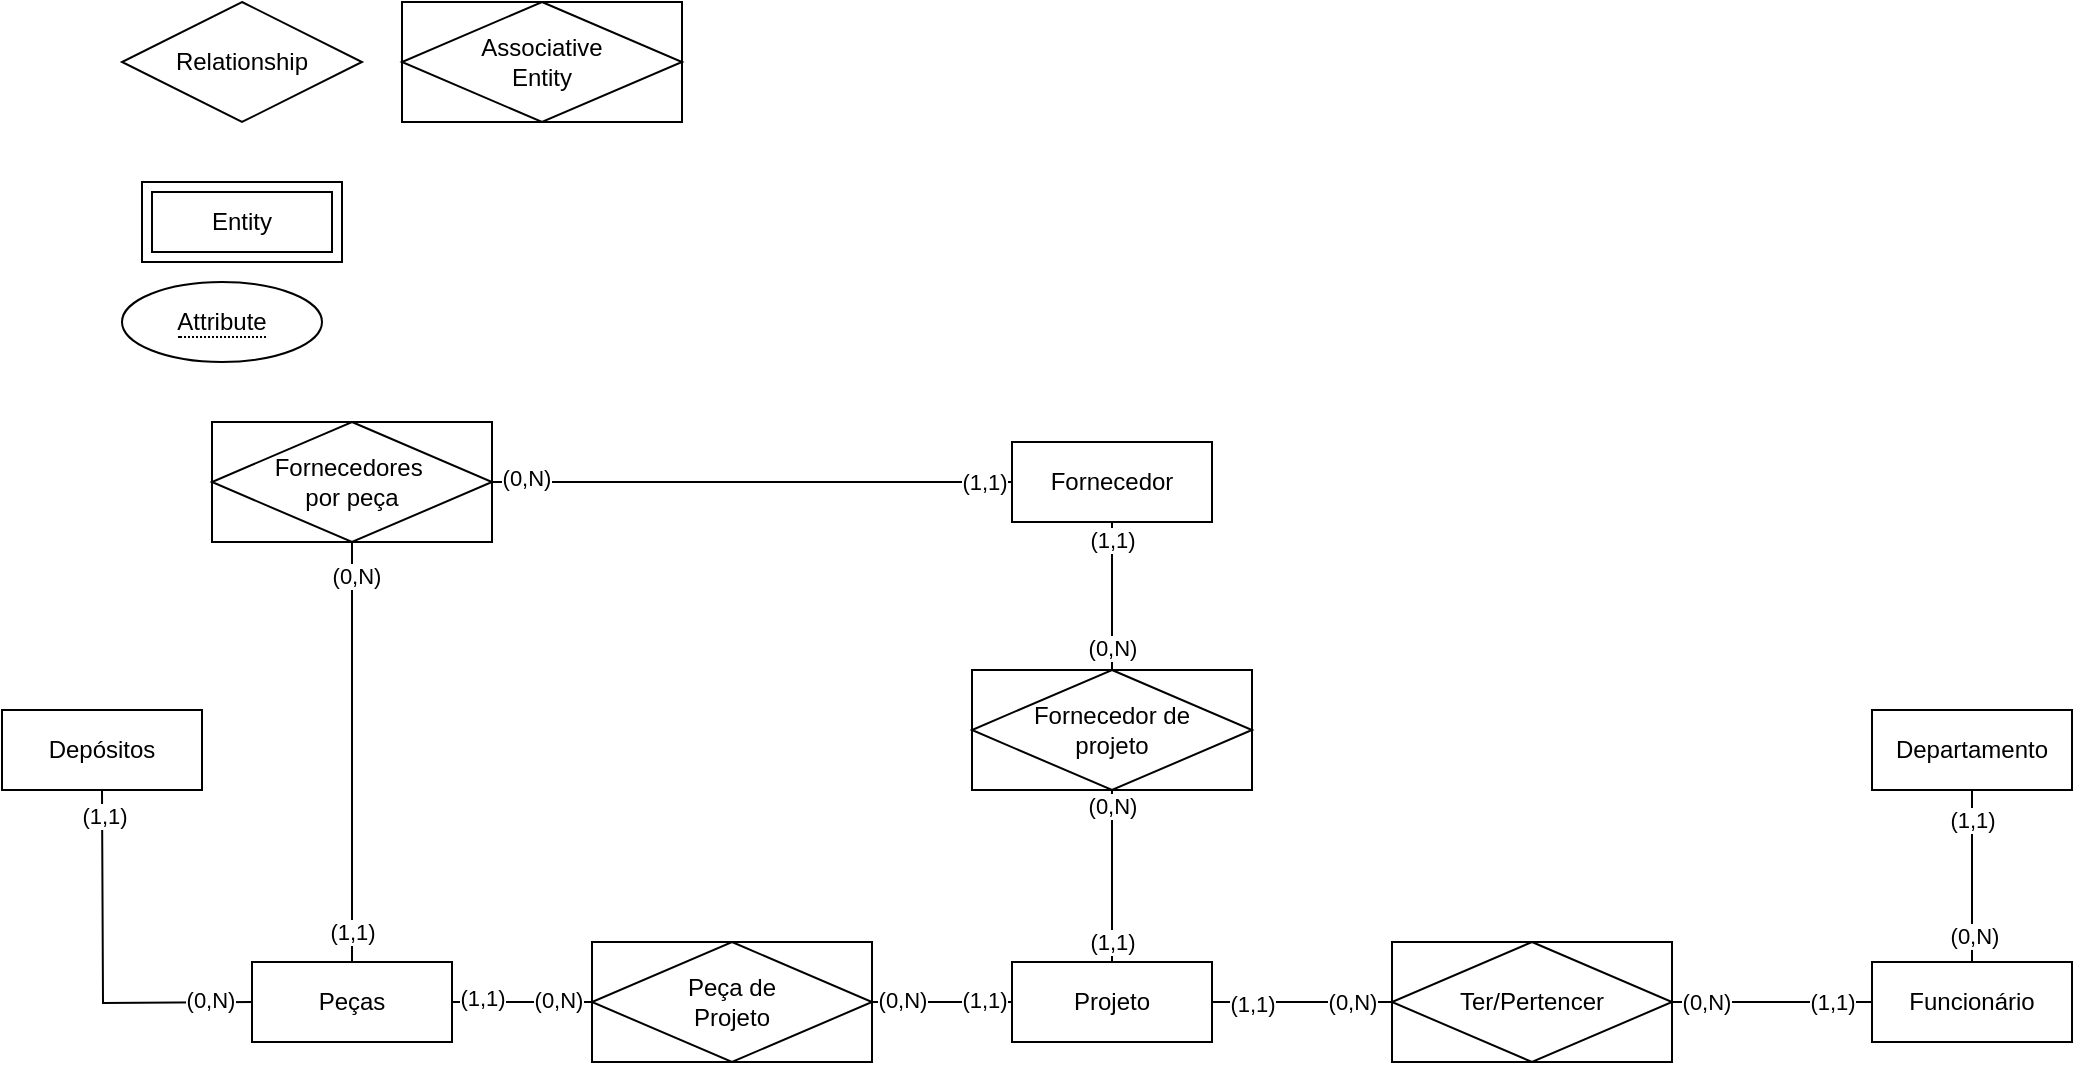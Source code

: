 <mxfile version="15.5.2" type="github"><diagram id="LrHRVttqDQ-K4NAFH6lR" name="Page-1"><mxGraphModel dx="1021" dy="584" grid="1" gridSize="10" guides="1" tooltips="1" connect="1" arrows="1" fold="1" page="1" pageScale="1" pageWidth="1169" pageHeight="827" math="0" shadow="0"><root><mxCell id="0"/><mxCell id="1" parent="0"/><mxCell id="0iNWYEbnOwwHhJDFPIUG-2" value="&lt;span style=&quot;border-bottom: 1px dotted&quot;&gt;Attribute&lt;/span&gt;" style="ellipse;whiteSpace=wrap;html=1;align=center;" vertex="1" parent="1"><mxGeometry x="100" y="190" width="100" height="40" as="geometry"/></mxCell><mxCell id="0iNWYEbnOwwHhJDFPIUG-3" value="Entity" style="shape=ext;margin=3;double=1;whiteSpace=wrap;html=1;align=center;" vertex="1" parent="1"><mxGeometry x="110" y="140" width="100" height="40" as="geometry"/></mxCell><mxCell id="0iNWYEbnOwwHhJDFPIUG-4" value="Associative&#10;Entity" style="shape=associativeEntity;whiteSpace=wrap;html=1;align=center;" vertex="1" parent="1"><mxGeometry x="240" y="50" width="140" height="60" as="geometry"/></mxCell><mxCell id="0iNWYEbnOwwHhJDFPIUG-5" value="Relationship" style="shape=rhombus;perimeter=rhombusPerimeter;whiteSpace=wrap;html=1;align=center;" vertex="1" parent="1"><mxGeometry x="100" y="50" width="120" height="60" as="geometry"/></mxCell><mxCell id="0iNWYEbnOwwHhJDFPIUG-52" style="edgeStyle=orthogonalEdgeStyle;rounded=0;orthogonalLoop=1;jettySize=auto;html=1;exitX=0;exitY=0.5;exitDx=0;exitDy=0;entryX=0.5;entryY=1;entryDx=0;entryDy=0;endArrow=none;endFill=0;" edge="1" parent="1"><mxGeometry relative="1" as="geometry"><mxPoint x="165" y="550" as="sourcePoint"/><mxPoint x="90" y="444" as="targetPoint"/></mxGeometry></mxCell><mxCell id="0iNWYEbnOwwHhJDFPIUG-53" value="(0,N)" style="edgeLabel;html=1;align=center;verticalAlign=middle;resizable=0;points=[];" vertex="1" connectable="0" parent="0iNWYEbnOwwHhJDFPIUG-52"><mxGeometry x="-0.765" y="-1" relative="1" as="geometry"><mxPoint as="offset"/></mxGeometry></mxCell><mxCell id="0iNWYEbnOwwHhJDFPIUG-55" value="(1,1)" style="edgeLabel;html=1;align=center;verticalAlign=middle;resizable=0;points=[];" vertex="1" connectable="0" parent="0iNWYEbnOwwHhJDFPIUG-52"><mxGeometry x="0.854" y="-1" relative="1" as="geometry"><mxPoint as="offset"/></mxGeometry></mxCell><mxCell id="0iNWYEbnOwwHhJDFPIUG-6" value="Peças" style="whiteSpace=wrap;html=1;align=center;" vertex="1" parent="1"><mxGeometry x="165" y="530" width="100" height="40" as="geometry"/></mxCell><mxCell id="0iNWYEbnOwwHhJDFPIUG-7" value="Depósitos" style="whiteSpace=wrap;html=1;align=center;" vertex="1" parent="1"><mxGeometry x="40" y="404" width="100" height="40" as="geometry"/></mxCell><mxCell id="0iNWYEbnOwwHhJDFPIUG-14" style="edgeStyle=orthogonalEdgeStyle;rounded=0;orthogonalLoop=1;jettySize=auto;html=1;exitX=0.5;exitY=0;exitDx=0;exitDy=0;entryX=0.5;entryY=1;entryDx=0;entryDy=0;endArrow=none;endFill=0;" edge="1" parent="1" source="0iNWYEbnOwwHhJDFPIUG-8" target="0iNWYEbnOwwHhJDFPIUG-10"><mxGeometry relative="1" as="geometry"/></mxCell><mxCell id="0iNWYEbnOwwHhJDFPIUG-15" value="(1,1)" style="edgeLabel;html=1;align=center;verticalAlign=middle;resizable=0;points=[];" vertex="1" connectable="0" parent="0iNWYEbnOwwHhJDFPIUG-14"><mxGeometry x="0.651" relative="1" as="geometry"><mxPoint as="offset"/></mxGeometry></mxCell><mxCell id="0iNWYEbnOwwHhJDFPIUG-16" value="(0,N)" style="edgeLabel;html=1;align=center;verticalAlign=middle;resizable=0;points=[];" vertex="1" connectable="0" parent="0iNWYEbnOwwHhJDFPIUG-14"><mxGeometry x="-0.691" y="-1" relative="1" as="geometry"><mxPoint as="offset"/></mxGeometry></mxCell><mxCell id="0iNWYEbnOwwHhJDFPIUG-8" value="Funcionário" style="whiteSpace=wrap;html=1;align=center;" vertex="1" parent="1"><mxGeometry x="975" y="530" width="100" height="40" as="geometry"/></mxCell><mxCell id="0iNWYEbnOwwHhJDFPIUG-37" style="edgeStyle=orthogonalEdgeStyle;rounded=0;orthogonalLoop=1;jettySize=auto;html=1;exitX=0;exitY=0.5;exitDx=0;exitDy=0;entryX=1;entryY=0.5;entryDx=0;entryDy=0;endArrow=none;endFill=0;" edge="1" parent="1" source="0iNWYEbnOwwHhJDFPIUG-9" target="0iNWYEbnOwwHhJDFPIUG-36"><mxGeometry relative="1" as="geometry"/></mxCell><mxCell id="0iNWYEbnOwwHhJDFPIUG-39" value="(1,1)" style="edgeLabel;html=1;align=center;verticalAlign=middle;resizable=0;points=[];" vertex="1" connectable="0" parent="0iNWYEbnOwwHhJDFPIUG-37"><mxGeometry x="-0.744" y="2" relative="1" as="geometry"><mxPoint x="-5" y="-3" as="offset"/></mxGeometry></mxCell><mxCell id="0iNWYEbnOwwHhJDFPIUG-40" value="(0,N)" style="edgeLabel;html=1;align=center;verticalAlign=middle;resizable=0;points=[];" vertex="1" connectable="0" parent="0iNWYEbnOwwHhJDFPIUG-37"><mxGeometry x="0.807" relative="1" as="geometry"><mxPoint x="8" y="-1" as="offset"/></mxGeometry></mxCell><mxCell id="0iNWYEbnOwwHhJDFPIUG-9" value="Projeto&lt;span style=&quot;color: rgba(0 , 0 , 0 , 0) ; font-family: monospace ; font-size: 0px&quot;&gt;%3CmxGraphModel%3E%3Croot%3E%3CmxCell%20id%3D%220%22%2F%3E%3CmxCell%20id%3D%221%22%20parent%3D%220%22%2F%3E%3CmxCell%20id%3D%222%22%20value%3D%22Fornecedor%22%20style%3D%22whiteSpace%3Dwrap%3Bhtml%3D1%3Balign%3Dcenter%3B%22%20vertex%3D%221%22%20parent%3D%221%22%3E%3CmxGeometry%20x%3D%22470%22%20y%3D%22160%22%20width%3D%22100%22%20height%3D%2240%22%20as%3D%22geometry%22%2F%3E%3C%2FmxCell%3E%3C%2Froot%3E%3C%2FmxGraphModel%3E&lt;/span&gt;" style="whiteSpace=wrap;html=1;align=center;" vertex="1" parent="1"><mxGeometry x="545" y="530" width="100" height="40" as="geometry"/></mxCell><mxCell id="0iNWYEbnOwwHhJDFPIUG-10" value="Departamento" style="whiteSpace=wrap;html=1;align=center;" vertex="1" parent="1"><mxGeometry x="975" y="404" width="100" height="40" as="geometry"/></mxCell><mxCell id="0iNWYEbnOwwHhJDFPIUG-28" style="edgeStyle=orthogonalEdgeStyle;rounded=0;orthogonalLoop=1;jettySize=auto;html=1;exitX=0.5;exitY=1;exitDx=0;exitDy=0;entryX=0.5;entryY=0;entryDx=0;entryDy=0;endArrow=none;endFill=0;" edge="1" parent="1" source="0iNWYEbnOwwHhJDFPIUG-11" target="0iNWYEbnOwwHhJDFPIUG-27"><mxGeometry relative="1" as="geometry"/></mxCell><mxCell id="0iNWYEbnOwwHhJDFPIUG-30" value="(0,N)" style="edgeLabel;html=1;align=center;verticalAlign=middle;resizable=0;points=[];" vertex="1" connectable="0" parent="0iNWYEbnOwwHhJDFPIUG-28"><mxGeometry x="0.698" y="-1" relative="1" as="geometry"><mxPoint x="1" as="offset"/></mxGeometry></mxCell><mxCell id="0iNWYEbnOwwHhJDFPIUG-31" value="(1,1)" style="edgeLabel;html=1;align=center;verticalAlign=middle;resizable=0;points=[];" vertex="1" connectable="0" parent="0iNWYEbnOwwHhJDFPIUG-28"><mxGeometry x="-0.774" y="3" relative="1" as="geometry"><mxPoint x="-3" as="offset"/></mxGeometry></mxCell><mxCell id="0iNWYEbnOwwHhJDFPIUG-11" value="Fornecedor" style="whiteSpace=wrap;html=1;align=center;" vertex="1" parent="1"><mxGeometry x="545" y="270" width="100" height="40" as="geometry"/></mxCell><mxCell id="0iNWYEbnOwwHhJDFPIUG-23" style="edgeStyle=orthogonalEdgeStyle;rounded=0;orthogonalLoop=1;jettySize=auto;html=1;exitX=0;exitY=0.5;exitDx=0;exitDy=0;entryX=1;entryY=0.5;entryDx=0;entryDy=0;endArrow=none;endFill=0;" edge="1" parent="1" source="0iNWYEbnOwwHhJDFPIUG-19" target="0iNWYEbnOwwHhJDFPIUG-9"><mxGeometry relative="1" as="geometry"/></mxCell><mxCell id="0iNWYEbnOwwHhJDFPIUG-24" value="(1,1)" style="edgeLabel;html=1;align=center;verticalAlign=middle;resizable=0;points=[];" vertex="1" connectable="0" parent="0iNWYEbnOwwHhJDFPIUG-23"><mxGeometry x="0.733" y="1" relative="1" as="geometry"><mxPoint x="8" as="offset"/></mxGeometry></mxCell><mxCell id="0iNWYEbnOwwHhJDFPIUG-25" value="(0,N)" style="edgeLabel;html=1;align=center;verticalAlign=middle;resizable=0;points=[];" vertex="1" connectable="0" parent="0iNWYEbnOwwHhJDFPIUG-23"><mxGeometry x="-0.733" relative="1" as="geometry"><mxPoint x="-8" as="offset"/></mxGeometry></mxCell><mxCell id="0iNWYEbnOwwHhJDFPIUG-19" value="Ter/Pertencer" style="shape=associativeEntity;whiteSpace=wrap;html=1;align=center;" vertex="1" parent="1"><mxGeometry x="735" y="520" width="140" height="60" as="geometry"/></mxCell><mxCell id="0iNWYEbnOwwHhJDFPIUG-20" value="" style="edgeStyle=orthogonalEdgeStyle;rounded=0;orthogonalLoop=1;jettySize=auto;html=1;exitX=0;exitY=0.5;exitDx=0;exitDy=0;endArrow=none;endFill=0;" edge="1" parent="1" source="0iNWYEbnOwwHhJDFPIUG-8" target="0iNWYEbnOwwHhJDFPIUG-19"><mxGeometry relative="1" as="geometry"><mxPoint x="955" y="550" as="sourcePoint"/><mxPoint x="725" y="550" as="targetPoint"/><Array as="points"><mxPoint x="955" y="550"/><mxPoint x="955" y="550"/></Array></mxGeometry></mxCell><mxCell id="0iNWYEbnOwwHhJDFPIUG-22" value="(0,N)" style="edgeLabel;html=1;align=center;verticalAlign=middle;resizable=0;points=[];" vertex="1" connectable="0" parent="0iNWYEbnOwwHhJDFPIUG-20"><mxGeometry x="0.76" relative="1" as="geometry"><mxPoint x="5" as="offset"/></mxGeometry></mxCell><mxCell id="0iNWYEbnOwwHhJDFPIUG-26" value="(1,1)" style="edgeLabel;html=1;align=center;verticalAlign=middle;resizable=0;points=[];" vertex="1" connectable="0" parent="0iNWYEbnOwwHhJDFPIUG-20"><mxGeometry x="-0.76" y="-3" relative="1" as="geometry"><mxPoint x="-8" y="3" as="offset"/></mxGeometry></mxCell><mxCell id="0iNWYEbnOwwHhJDFPIUG-29" style="edgeStyle=orthogonalEdgeStyle;rounded=0;orthogonalLoop=1;jettySize=auto;html=1;exitX=0.5;exitY=1;exitDx=0;exitDy=0;entryX=0.5;entryY=0;entryDx=0;entryDy=0;endArrow=none;endFill=0;" edge="1" parent="1" source="0iNWYEbnOwwHhJDFPIUG-27" target="0iNWYEbnOwwHhJDFPIUG-9"><mxGeometry relative="1" as="geometry"/></mxCell><mxCell id="0iNWYEbnOwwHhJDFPIUG-32" value="(0,N)" style="edgeLabel;html=1;align=center;verticalAlign=middle;resizable=0;points=[];" vertex="1" connectable="0" parent="0iNWYEbnOwwHhJDFPIUG-29"><mxGeometry x="-0.811" y="-1" relative="1" as="geometry"><mxPoint x="1" as="offset"/></mxGeometry></mxCell><mxCell id="0iNWYEbnOwwHhJDFPIUG-33" value="(1,1)" style="edgeLabel;html=1;align=center;verticalAlign=middle;resizable=0;points=[];" vertex="1" connectable="0" parent="0iNWYEbnOwwHhJDFPIUG-29"><mxGeometry x="0.761" y="1" relative="1" as="geometry"><mxPoint x="-1" as="offset"/></mxGeometry></mxCell><mxCell id="0iNWYEbnOwwHhJDFPIUG-27" value="Fornecedor de &lt;br&gt;projeto" style="shape=associativeEntity;whiteSpace=wrap;html=1;align=center;" vertex="1" parent="1"><mxGeometry x="525" y="384" width="140" height="60" as="geometry"/></mxCell><mxCell id="0iNWYEbnOwwHhJDFPIUG-38" style="edgeStyle=orthogonalEdgeStyle;rounded=0;orthogonalLoop=1;jettySize=auto;html=1;exitX=0;exitY=0.5;exitDx=0;exitDy=0;entryX=1;entryY=0.5;entryDx=0;entryDy=0;endArrow=none;endFill=0;" edge="1" parent="1" source="0iNWYEbnOwwHhJDFPIUG-36" target="0iNWYEbnOwwHhJDFPIUG-6"><mxGeometry relative="1" as="geometry"/></mxCell><mxCell id="0iNWYEbnOwwHhJDFPIUG-41" value="(0,N)" style="edgeLabel;html=1;align=center;verticalAlign=middle;resizable=0;points=[];" vertex="1" connectable="0" parent="0iNWYEbnOwwHhJDFPIUG-38"><mxGeometry x="-0.69" y="-1" relative="1" as="geometry"><mxPoint x="-6" as="offset"/></mxGeometry></mxCell><mxCell id="0iNWYEbnOwwHhJDFPIUG-42" value="(1,1)" style="edgeLabel;html=1;align=center;verticalAlign=middle;resizable=0;points=[];" vertex="1" connectable="0" parent="0iNWYEbnOwwHhJDFPIUG-38"><mxGeometry x="0.725" y="-2" relative="1" as="geometry"><mxPoint x="5" as="offset"/></mxGeometry></mxCell><mxCell id="0iNWYEbnOwwHhJDFPIUG-36" value="Peça de&lt;br&gt;Projeto" style="shape=associativeEntity;whiteSpace=wrap;html=1;align=center;" vertex="1" parent="1"><mxGeometry x="335" y="520" width="140" height="60" as="geometry"/></mxCell><mxCell id="0iNWYEbnOwwHhJDFPIUG-46" style="edgeStyle=orthogonalEdgeStyle;rounded=0;orthogonalLoop=1;jettySize=auto;html=1;exitX=1;exitY=0.5;exitDx=0;exitDy=0;entryX=0;entryY=0.5;entryDx=0;entryDy=0;endArrow=none;endFill=0;" edge="1" parent="1" source="0iNWYEbnOwwHhJDFPIUG-44" target="0iNWYEbnOwwHhJDFPIUG-11"><mxGeometry relative="1" as="geometry"/></mxCell><mxCell id="0iNWYEbnOwwHhJDFPIUG-49" value="(0,N)" style="edgeLabel;html=1;align=center;verticalAlign=middle;resizable=0;points=[];" vertex="1" connectable="0" parent="0iNWYEbnOwwHhJDFPIUG-46"><mxGeometry x="-0.874" y="2" relative="1" as="geometry"><mxPoint as="offset"/></mxGeometry></mxCell><mxCell id="0iNWYEbnOwwHhJDFPIUG-50" value="(1,1)" style="edgeLabel;html=1;align=center;verticalAlign=middle;resizable=0;points=[];" vertex="1" connectable="0" parent="0iNWYEbnOwwHhJDFPIUG-46"><mxGeometry x="0.89" relative="1" as="geometry"><mxPoint as="offset"/></mxGeometry></mxCell><mxCell id="0iNWYEbnOwwHhJDFPIUG-47" style="edgeStyle=orthogonalEdgeStyle;rounded=0;orthogonalLoop=1;jettySize=auto;html=1;exitX=0.5;exitY=1;exitDx=0;exitDy=0;endArrow=none;endFill=0;" edge="1" parent="1" source="0iNWYEbnOwwHhJDFPIUG-44" target="0iNWYEbnOwwHhJDFPIUG-6"><mxGeometry relative="1" as="geometry"/></mxCell><mxCell id="0iNWYEbnOwwHhJDFPIUG-48" value="(0,N)" style="edgeLabel;html=1;align=center;verticalAlign=middle;resizable=0;points=[];" vertex="1" connectable="0" parent="0iNWYEbnOwwHhJDFPIUG-47"><mxGeometry x="-0.836" y="2" relative="1" as="geometry"><mxPoint as="offset"/></mxGeometry></mxCell><mxCell id="0iNWYEbnOwwHhJDFPIUG-51" value="(1,1)" style="edgeLabel;html=1;align=center;verticalAlign=middle;resizable=0;points=[];" vertex="1" connectable="0" parent="0iNWYEbnOwwHhJDFPIUG-47"><mxGeometry x="0.856" y="-2" relative="1" as="geometry"><mxPoint x="2" as="offset"/></mxGeometry></mxCell><mxCell id="0iNWYEbnOwwHhJDFPIUG-44" value="Fornecedores&amp;nbsp;&lt;br&gt;por peça" style="shape=associativeEntity;whiteSpace=wrap;html=1;align=center;" vertex="1" parent="1"><mxGeometry x="145" y="260" width="140" height="60" as="geometry"/></mxCell></root></mxGraphModel></diagram></mxfile>